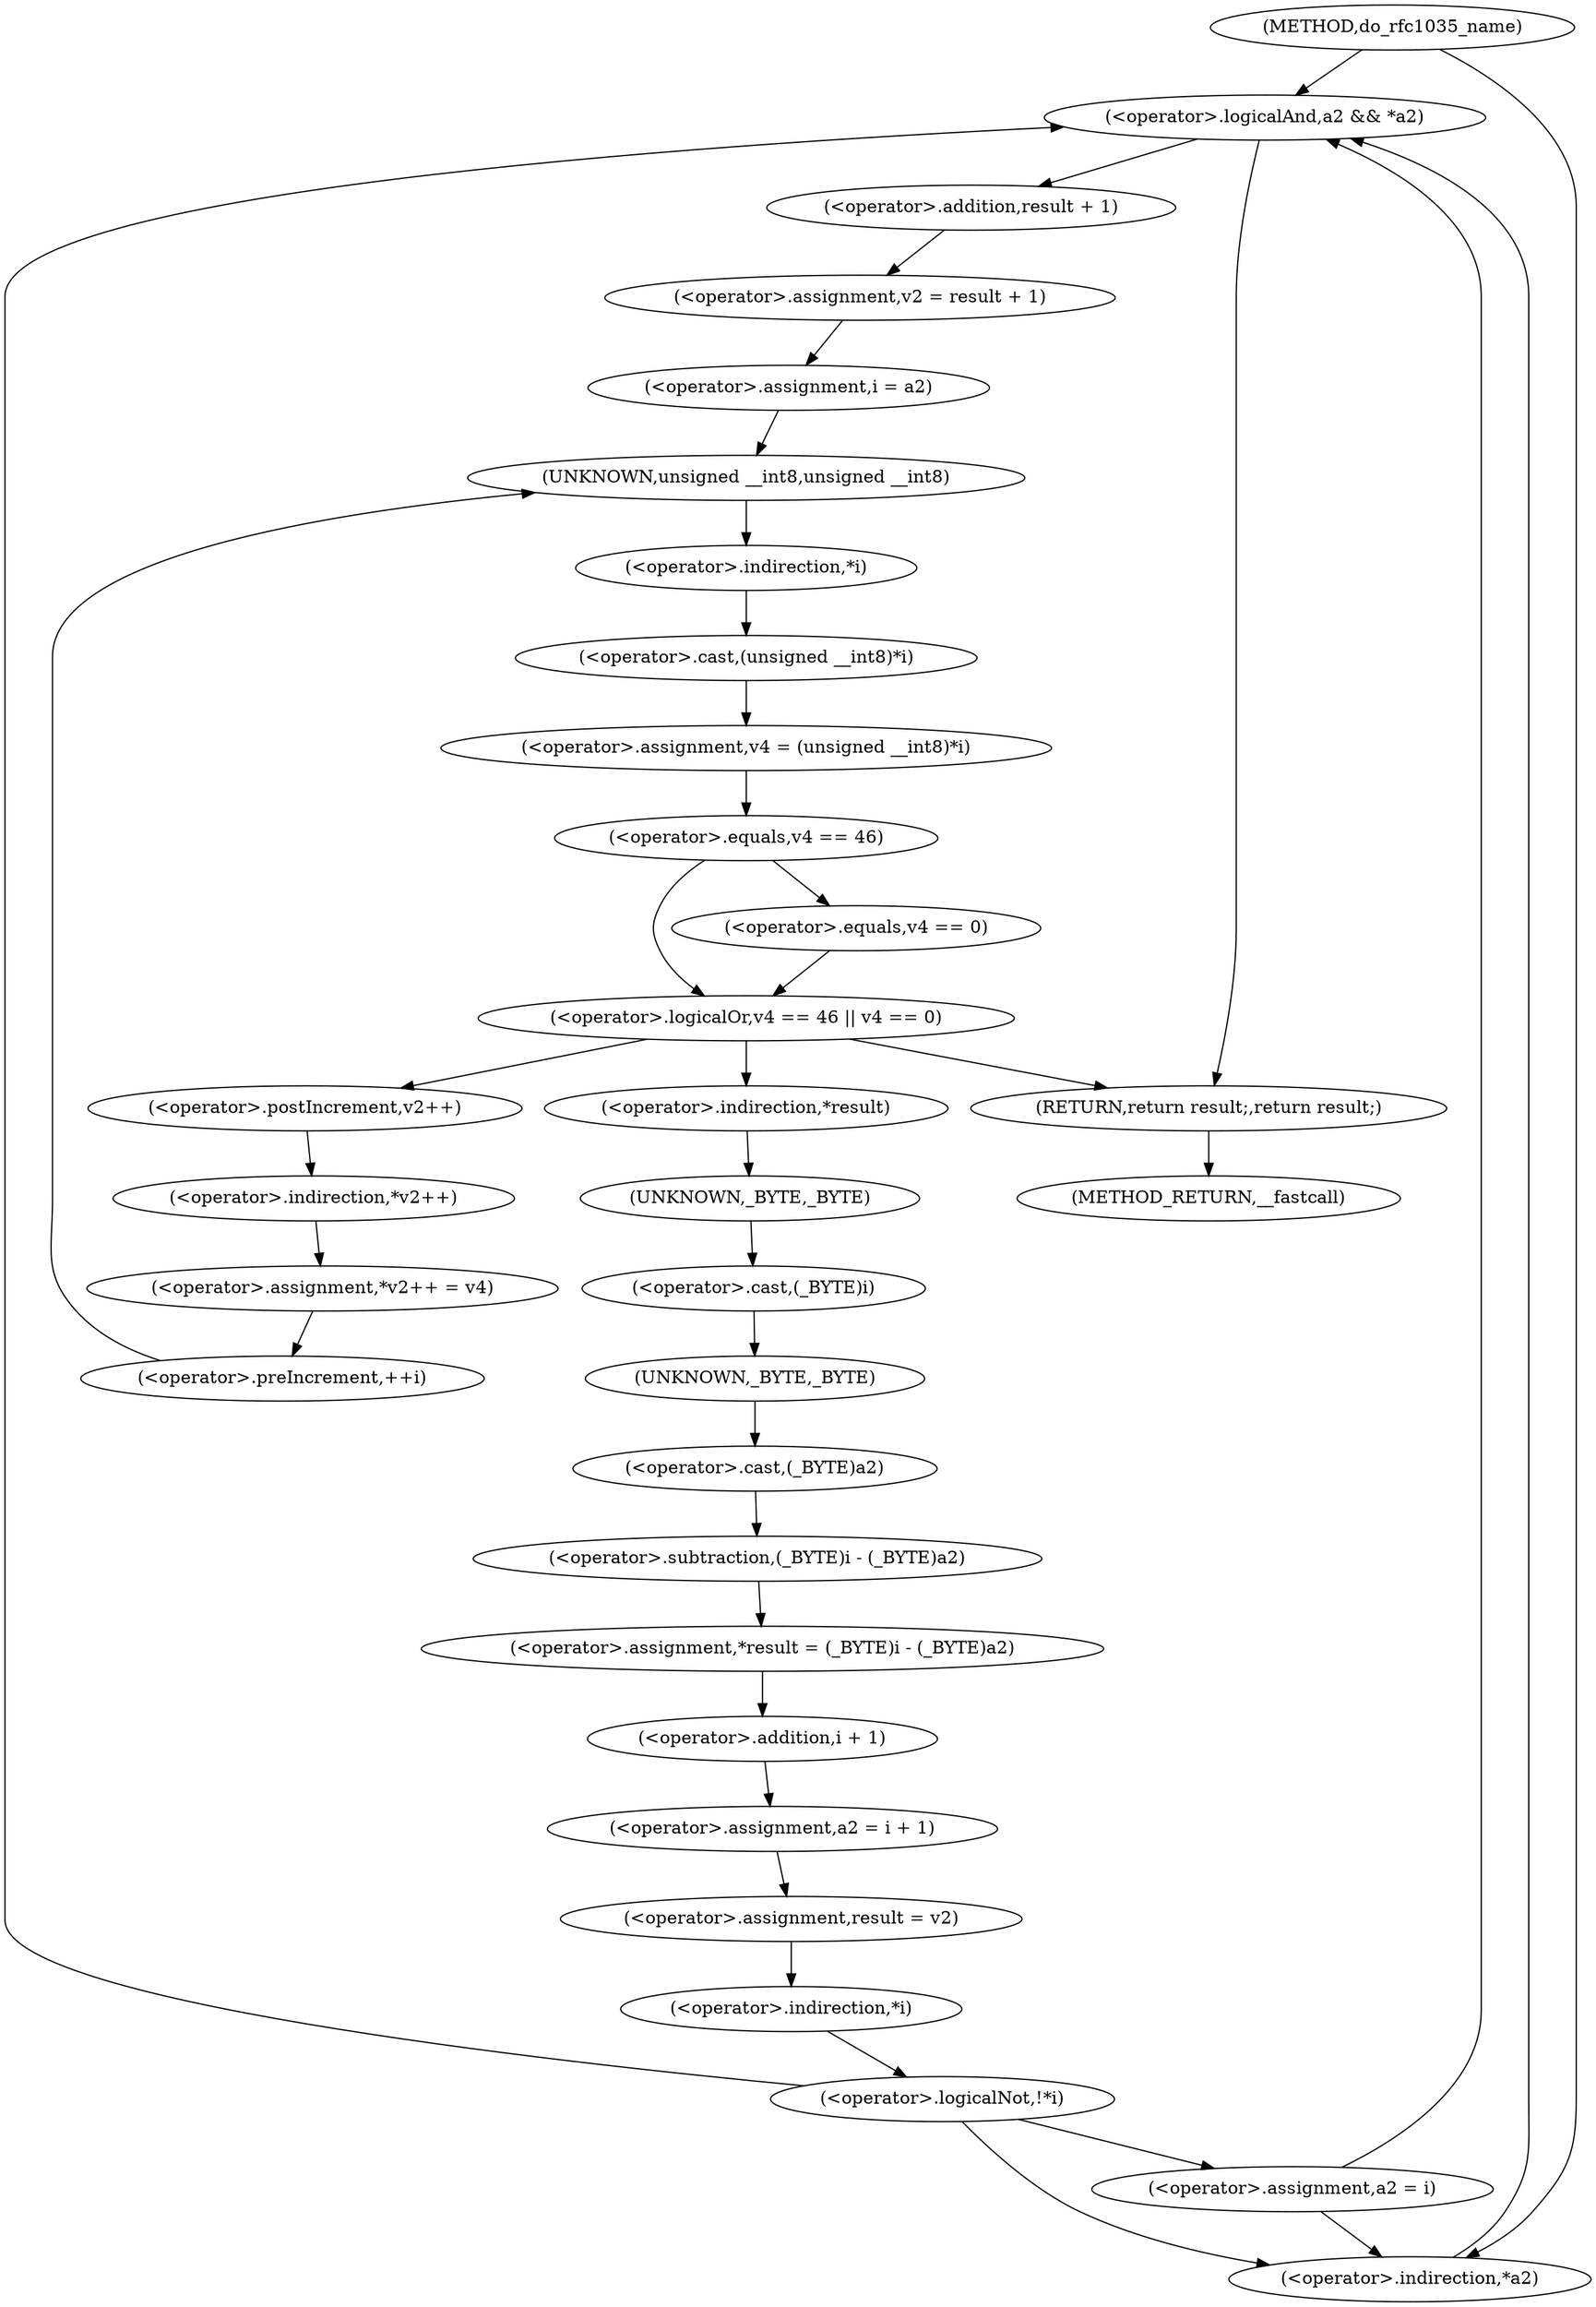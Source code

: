 digraph do_rfc1035_name {  
"1000112" [label = "(<operator>.logicalAnd,a2 && *a2)" ]
"1000114" [label = "(<operator>.indirection,*a2)" ]
"1000117" [label = "(<operator>.assignment,v2 = result + 1)" ]
"1000119" [label = "(<operator>.addition,result + 1)" ]
"1000123" [label = "(<operator>.assignment,i = a2)" ]
"1000126" [label = "(<operator>.preIncrement,++i)" ]
"1000129" [label = "(<operator>.assignment,v4 = (unsigned __int8)*i)" ]
"1000131" [label = "(<operator>.cast,(unsigned __int8)*i)" ]
"1000132" [label = "(UNKNOWN,unsigned __int8,unsigned __int8)" ]
"1000133" [label = "(<operator>.indirection,*i)" ]
"1000136" [label = "(<operator>.logicalOr,v4 == 46 || v4 == 0)" ]
"1000137" [label = "(<operator>.equals,v4 == 46)" ]
"1000140" [label = "(<operator>.equals,v4 == 0)" ]
"1000144" [label = "(<operator>.assignment,*v2++ = v4)" ]
"1000145" [label = "(<operator>.indirection,*v2++)" ]
"1000146" [label = "(<operator>.postIncrement,v2++)" ]
"1000149" [label = "(<operator>.assignment,*result = (_BYTE)i - (_BYTE)a2)" ]
"1000150" [label = "(<operator>.indirection,*result)" ]
"1000152" [label = "(<operator>.subtraction,(_BYTE)i - (_BYTE)a2)" ]
"1000153" [label = "(<operator>.cast,(_BYTE)i)" ]
"1000154" [label = "(UNKNOWN,_BYTE,_BYTE)" ]
"1000156" [label = "(<operator>.cast,(_BYTE)a2)" ]
"1000157" [label = "(UNKNOWN,_BYTE,_BYTE)" ]
"1000159" [label = "(<operator>.assignment,a2 = i + 1)" ]
"1000161" [label = "(<operator>.addition,i + 1)" ]
"1000164" [label = "(<operator>.assignment,result = v2)" ]
"1000168" [label = "(<operator>.logicalNot,!*i)" ]
"1000169" [label = "(<operator>.indirection,*i)" ]
"1000171" [label = "(<operator>.assignment,a2 = i)" ]
"1000174" [label = "(RETURN,return result;,return result;)" ]
"1000104" [label = "(METHOD,do_rfc1035_name)" ]
"1000176" [label = "(METHOD_RETURN,__fastcall)" ]
  "1000112" -> "1000119" 
  "1000112" -> "1000174" 
  "1000114" -> "1000112" 
  "1000117" -> "1000123" 
  "1000119" -> "1000117" 
  "1000123" -> "1000132" 
  "1000126" -> "1000132" 
  "1000129" -> "1000137" 
  "1000131" -> "1000129" 
  "1000132" -> "1000133" 
  "1000133" -> "1000131" 
  "1000136" -> "1000150" 
  "1000136" -> "1000174" 
  "1000136" -> "1000146" 
  "1000137" -> "1000136" 
  "1000137" -> "1000140" 
  "1000140" -> "1000136" 
  "1000144" -> "1000126" 
  "1000145" -> "1000144" 
  "1000146" -> "1000145" 
  "1000149" -> "1000161" 
  "1000150" -> "1000154" 
  "1000152" -> "1000149" 
  "1000153" -> "1000157" 
  "1000154" -> "1000153" 
  "1000156" -> "1000152" 
  "1000157" -> "1000156" 
  "1000159" -> "1000164" 
  "1000161" -> "1000159" 
  "1000164" -> "1000169" 
  "1000168" -> "1000112" 
  "1000168" -> "1000114" 
  "1000168" -> "1000171" 
  "1000169" -> "1000168" 
  "1000171" -> "1000112" 
  "1000171" -> "1000114" 
  "1000174" -> "1000176" 
  "1000104" -> "1000112" 
  "1000104" -> "1000114" 
}
